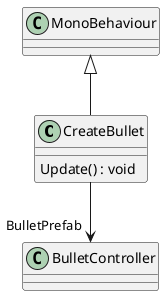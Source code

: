 @startuml
class CreateBullet {
    Update() : void
}
MonoBehaviour <|-- CreateBullet
CreateBullet --> "BulletPrefab" BulletController
@enduml
